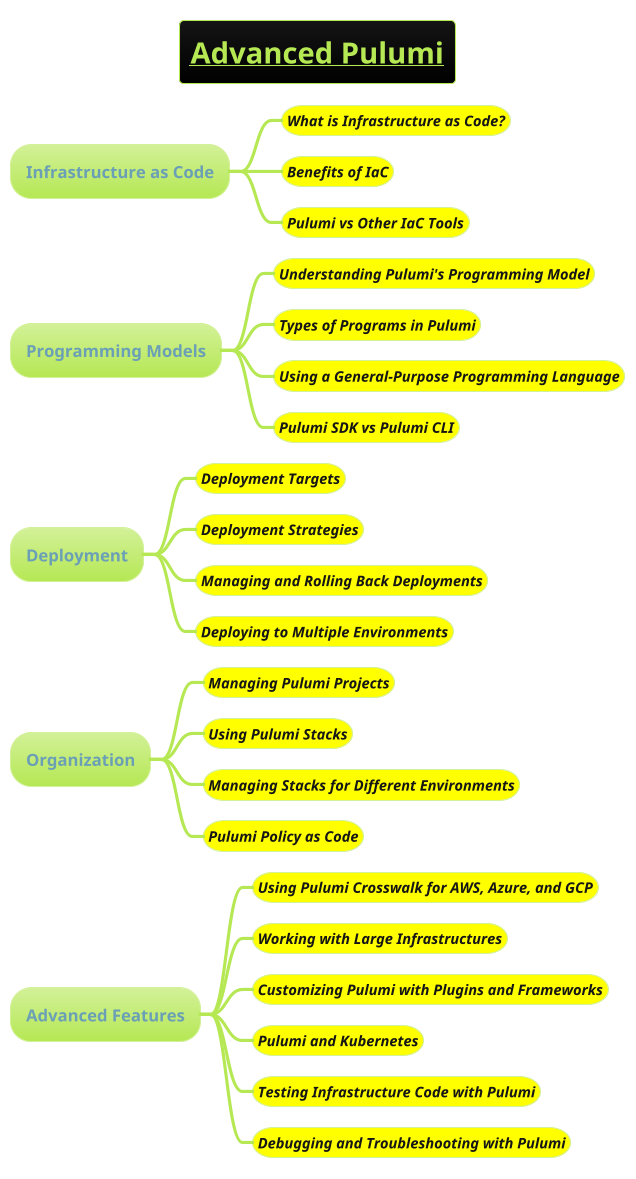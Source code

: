 @startmindmap
title =__Advanced Pulumi__
!theme hacker

* Infrastructure as Code
**[#yellow] <i><size:14>What is Infrastructure as Code?
**[#yellow] <i><size:14>Benefits of IaC
**[#yellow] <i><size:14>Pulumi vs Other IaC Tools
* Programming Models
**[#yellow] <i><size:14>Understanding Pulumi's Programming Model
**[#yellow] <i><size:14>Types of Programs in Pulumi
**[#yellow] <i><size:14>Using a General-Purpose Programming Language
**[#yellow] <i><size:14>Pulumi SDK vs Pulumi CLI
* Deployment
**[#yellow] <i><size:14>Deployment Targets
**[#yellow] <i><size:14>Deployment Strategies
**[#yellow] <i><size:14>Managing and Rolling Back Deployments
**[#yellow] <i><size:14>Deploying to Multiple Environments
* Organization
**[#yellow] <i><size:14>Managing Pulumi Projects
**[#yellow] <i><size:14>Using Pulumi Stacks
**[#yellow] <i><size:14>Managing Stacks for Different Environments
**[#yellow] <i><size:14>Pulumi Policy as Code
* Advanced Features
**[#yellow] <i><size:14>Using Pulumi Crosswalk for AWS, Azure, and GCP
**[#yellow] <i><size:14>Working with Large Infrastructures
**[#yellow] <i><size:14>Customizing Pulumi with Plugins and Frameworks
**[#yellow] <i><size:14>Pulumi and Kubernetes
**[#yellow] <i><size:14>Testing Infrastructure Code with Pulumi
**[#yellow] <i><size:14>Debugging and Troubleshooting with Pulumi
@endmindmap